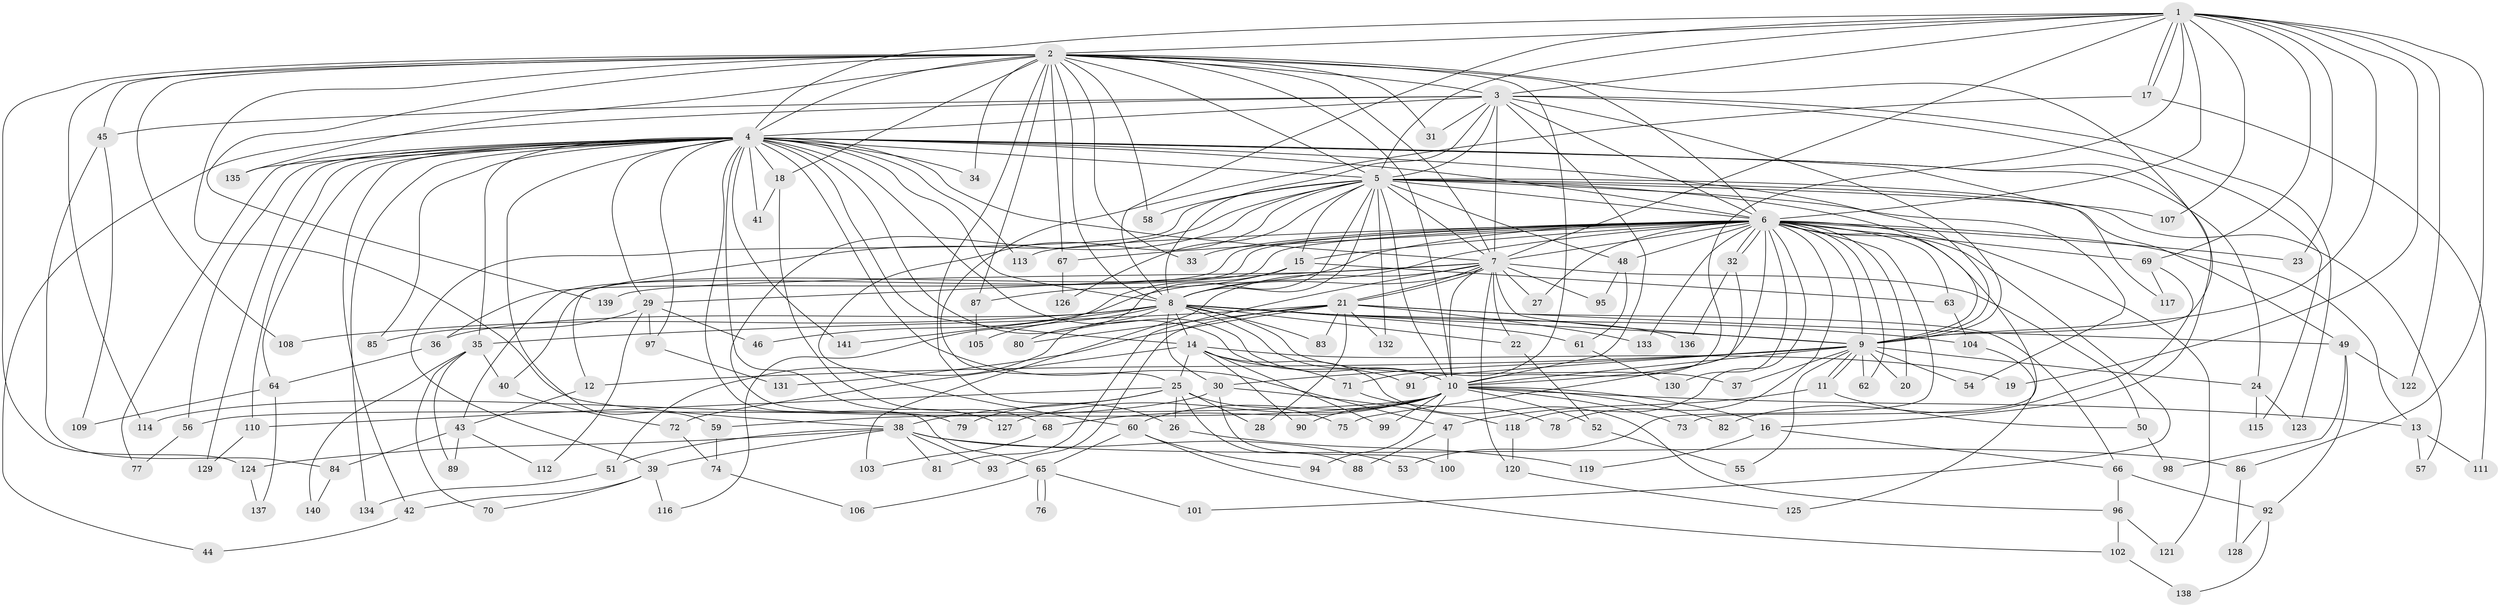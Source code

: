 // coarse degree distribution, {16: 0.018867924528301886, 46: 0.009433962264150943, 13: 0.009433962264150943, 20: 0.02830188679245283, 33: 0.009433962264150943, 27: 0.009433962264150943, 6: 0.03773584905660377, 4: 0.10377358490566038, 9: 0.02830188679245283, 5: 0.08490566037735849, 3: 0.14150943396226415, 2: 0.5, 1: 0.018867924528301886}
// Generated by graph-tools (version 1.1) at 2025/51/02/27/25 19:51:51]
// undirected, 141 vertices, 307 edges
graph export_dot {
graph [start="1"]
  node [color=gray90,style=filled];
  1;
  2;
  3;
  4;
  5;
  6;
  7;
  8;
  9;
  10;
  11;
  12;
  13;
  14;
  15;
  16;
  17;
  18;
  19;
  20;
  21;
  22;
  23;
  24;
  25;
  26;
  27;
  28;
  29;
  30;
  31;
  32;
  33;
  34;
  35;
  36;
  37;
  38;
  39;
  40;
  41;
  42;
  43;
  44;
  45;
  46;
  47;
  48;
  49;
  50;
  51;
  52;
  53;
  54;
  55;
  56;
  57;
  58;
  59;
  60;
  61;
  62;
  63;
  64;
  65;
  66;
  67;
  68;
  69;
  70;
  71;
  72;
  73;
  74;
  75;
  76;
  77;
  78;
  79;
  80;
  81;
  82;
  83;
  84;
  85;
  86;
  87;
  88;
  89;
  90;
  91;
  92;
  93;
  94;
  95;
  96;
  97;
  98;
  99;
  100;
  101;
  102;
  103;
  104;
  105;
  106;
  107;
  108;
  109;
  110;
  111;
  112;
  113;
  114;
  115;
  116;
  117;
  118;
  119;
  120;
  121;
  122;
  123;
  124;
  125;
  126;
  127;
  128;
  129;
  130;
  131;
  132;
  133;
  134;
  135;
  136;
  137;
  138;
  139;
  140;
  141;
  1 -- 2;
  1 -- 3;
  1 -- 4;
  1 -- 5;
  1 -- 6;
  1 -- 7;
  1 -- 8;
  1 -- 9;
  1 -- 10;
  1 -- 17;
  1 -- 17;
  1 -- 19;
  1 -- 23;
  1 -- 69;
  1 -- 86;
  1 -- 107;
  1 -- 122;
  2 -- 3;
  2 -- 4;
  2 -- 5;
  2 -- 6;
  2 -- 7;
  2 -- 8;
  2 -- 9;
  2 -- 10;
  2 -- 18;
  2 -- 26;
  2 -- 31;
  2 -- 33;
  2 -- 34;
  2 -- 38;
  2 -- 45;
  2 -- 58;
  2 -- 67;
  2 -- 71;
  2 -- 87;
  2 -- 108;
  2 -- 114;
  2 -- 124;
  2 -- 135;
  2 -- 139;
  3 -- 4;
  3 -- 5;
  3 -- 6;
  3 -- 7;
  3 -- 8;
  3 -- 9;
  3 -- 10;
  3 -- 31;
  3 -- 44;
  3 -- 45;
  3 -- 115;
  3 -- 123;
  4 -- 5;
  4 -- 6;
  4 -- 7;
  4 -- 8;
  4 -- 9;
  4 -- 10;
  4 -- 14;
  4 -- 16;
  4 -- 18;
  4 -- 24;
  4 -- 29;
  4 -- 34;
  4 -- 35;
  4 -- 41;
  4 -- 42;
  4 -- 47;
  4 -- 56;
  4 -- 59;
  4 -- 64;
  4 -- 65;
  4 -- 77;
  4 -- 85;
  4 -- 91;
  4 -- 97;
  4 -- 110;
  4 -- 113;
  4 -- 117;
  4 -- 127;
  4 -- 129;
  4 -- 134;
  4 -- 135;
  4 -- 141;
  5 -- 6;
  5 -- 7;
  5 -- 8;
  5 -- 9;
  5 -- 10;
  5 -- 12;
  5 -- 15;
  5 -- 39;
  5 -- 48;
  5 -- 49;
  5 -- 54;
  5 -- 57;
  5 -- 58;
  5 -- 60;
  5 -- 79;
  5 -- 80;
  5 -- 107;
  5 -- 126;
  5 -- 132;
  6 -- 7;
  6 -- 8;
  6 -- 9;
  6 -- 10;
  6 -- 13;
  6 -- 15;
  6 -- 20;
  6 -- 23;
  6 -- 27;
  6 -- 32;
  6 -- 32;
  6 -- 33;
  6 -- 36;
  6 -- 40;
  6 -- 43;
  6 -- 46;
  6 -- 48;
  6 -- 53;
  6 -- 62;
  6 -- 63;
  6 -- 67;
  6 -- 69;
  6 -- 73;
  6 -- 78;
  6 -- 101;
  6 -- 113;
  6 -- 118;
  6 -- 121;
  6 -- 130;
  6 -- 133;
  7 -- 8;
  7 -- 9;
  7 -- 10;
  7 -- 21;
  7 -- 21;
  7 -- 22;
  7 -- 27;
  7 -- 29;
  7 -- 50;
  7 -- 81;
  7 -- 95;
  7 -- 103;
  7 -- 120;
  7 -- 139;
  8 -- 9;
  8 -- 10;
  8 -- 14;
  8 -- 22;
  8 -- 30;
  8 -- 36;
  8 -- 37;
  8 -- 51;
  8 -- 61;
  8 -- 83;
  8 -- 104;
  8 -- 105;
  8 -- 108;
  8 -- 136;
  8 -- 141;
  9 -- 10;
  9 -- 11;
  9 -- 11;
  9 -- 12;
  9 -- 20;
  9 -- 24;
  9 -- 30;
  9 -- 37;
  9 -- 54;
  9 -- 55;
  9 -- 62;
  9 -- 91;
  10 -- 13;
  10 -- 16;
  10 -- 52;
  10 -- 56;
  10 -- 59;
  10 -- 60;
  10 -- 68;
  10 -- 73;
  10 -- 82;
  10 -- 90;
  10 -- 94;
  10 -- 99;
  10 -- 127;
  11 -- 47;
  11 -- 50;
  12 -- 43;
  13 -- 57;
  13 -- 111;
  14 -- 19;
  14 -- 25;
  14 -- 71;
  14 -- 72;
  14 -- 90;
  14 -- 96;
  14 -- 99;
  15 -- 63;
  15 -- 87;
  15 -- 116;
  16 -- 66;
  16 -- 119;
  17 -- 25;
  17 -- 111;
  18 -- 41;
  18 -- 68;
  21 -- 28;
  21 -- 35;
  21 -- 49;
  21 -- 66;
  21 -- 80;
  21 -- 83;
  21 -- 93;
  21 -- 131;
  21 -- 132;
  21 -- 133;
  22 -- 52;
  24 -- 115;
  24 -- 123;
  25 -- 26;
  25 -- 28;
  25 -- 38;
  25 -- 75;
  25 -- 79;
  25 -- 88;
  25 -- 110;
  26 -- 119;
  29 -- 46;
  29 -- 85;
  29 -- 97;
  29 -- 112;
  30 -- 100;
  30 -- 114;
  30 -- 118;
  32 -- 75;
  32 -- 136;
  35 -- 40;
  35 -- 70;
  35 -- 89;
  35 -- 140;
  36 -- 64;
  38 -- 39;
  38 -- 51;
  38 -- 53;
  38 -- 81;
  38 -- 86;
  38 -- 93;
  38 -- 124;
  39 -- 42;
  39 -- 70;
  39 -- 116;
  40 -- 72;
  42 -- 44;
  43 -- 84;
  43 -- 89;
  43 -- 112;
  45 -- 84;
  45 -- 109;
  47 -- 88;
  47 -- 100;
  48 -- 61;
  48 -- 95;
  49 -- 92;
  49 -- 98;
  49 -- 122;
  50 -- 98;
  51 -- 134;
  52 -- 55;
  56 -- 77;
  59 -- 74;
  60 -- 65;
  60 -- 94;
  60 -- 102;
  61 -- 130;
  63 -- 104;
  64 -- 109;
  64 -- 137;
  65 -- 76;
  65 -- 76;
  65 -- 101;
  65 -- 106;
  66 -- 92;
  66 -- 96;
  67 -- 126;
  68 -- 103;
  69 -- 82;
  69 -- 117;
  71 -- 78;
  72 -- 74;
  74 -- 106;
  84 -- 140;
  86 -- 128;
  87 -- 105;
  92 -- 128;
  92 -- 138;
  96 -- 102;
  96 -- 121;
  97 -- 131;
  102 -- 138;
  104 -- 125;
  110 -- 129;
  118 -- 120;
  120 -- 125;
  124 -- 137;
}
